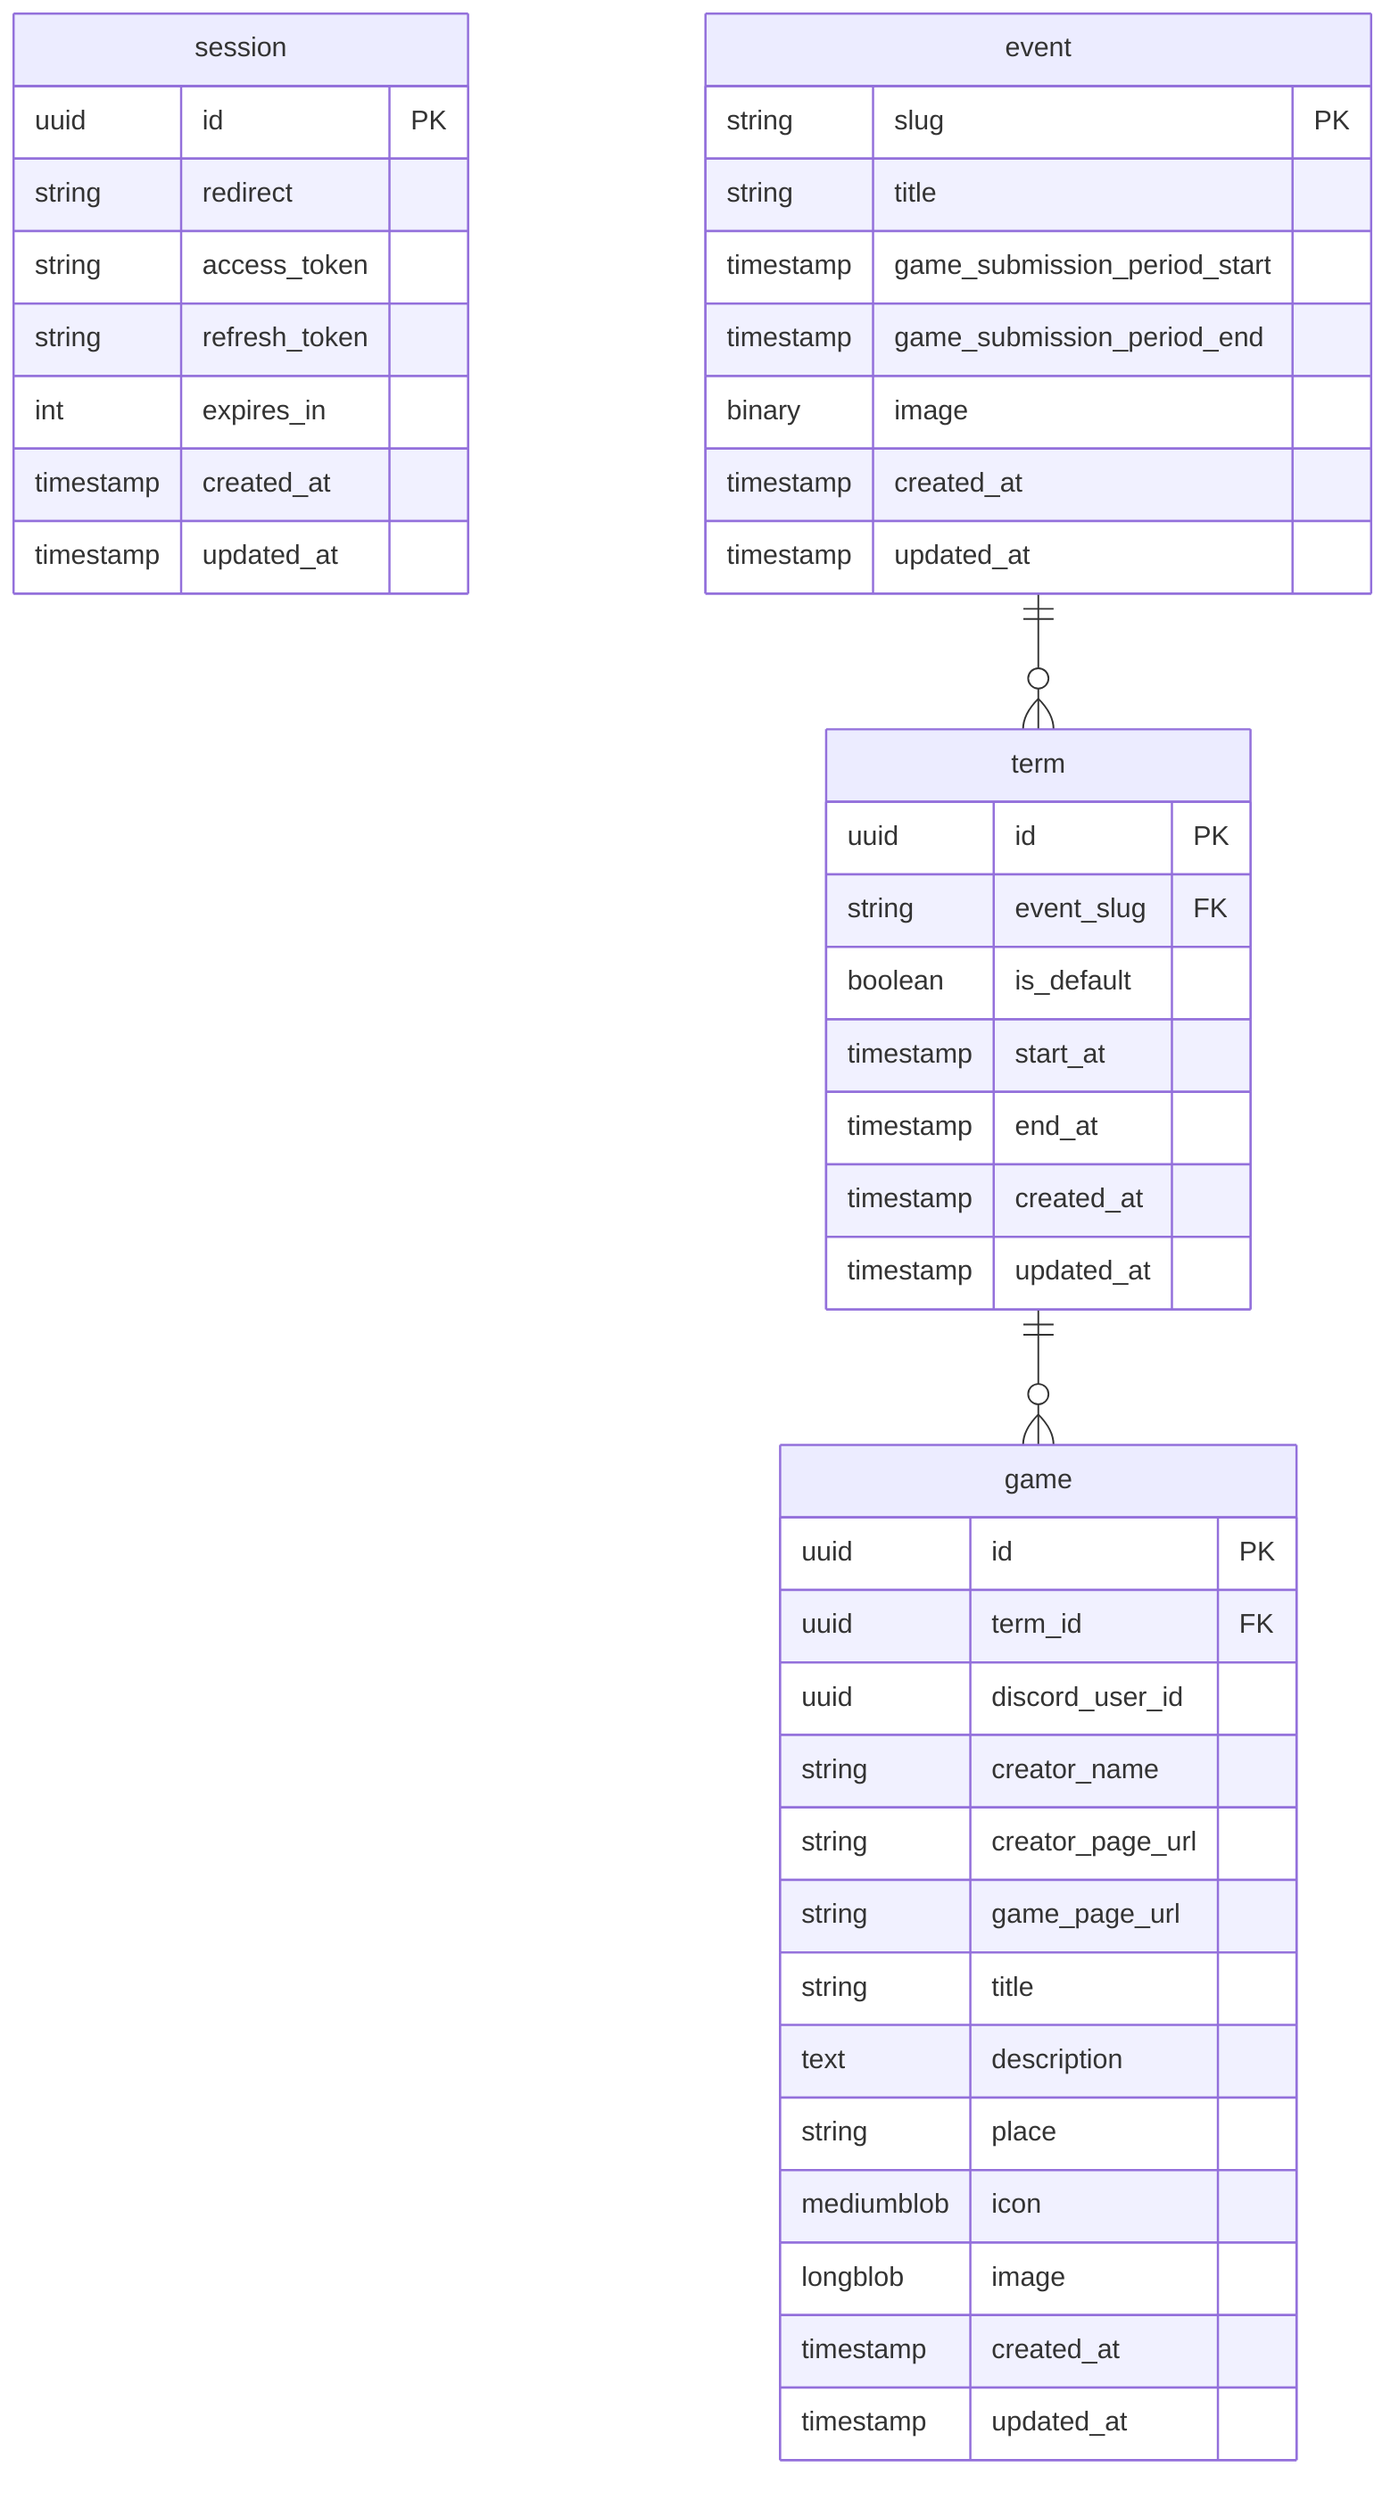 erDiagram
    session {
        uuid id PK
        string redirect
        string access_token
        string refresh_token
        int expires_in
        timestamp created_at
        timestamp updated_at
    }

    event {
        string slug PK
        string title
        timestamp game_submission_period_start
        timestamp game_submission_period_end
        binary image
        timestamp created_at
        timestamp updated_at
    }

    term {
        uuid id PK
        string event_slug FK
        boolean is_default
        timestamp start_at
        timestamp end_at
        timestamp created_at
        timestamp updated_at
    }

    game {
        uuid id PK
        uuid term_id FK
        uuid discord_user_id
        string creator_name
        string creator_page_url
        string game_page_url
        string title
        text description
        string place
        mediumblob icon
        longblob image
        timestamp created_at
        timestamp updated_at
    }

    event ||--o{ term : ""
    term ||--o{ game : ""